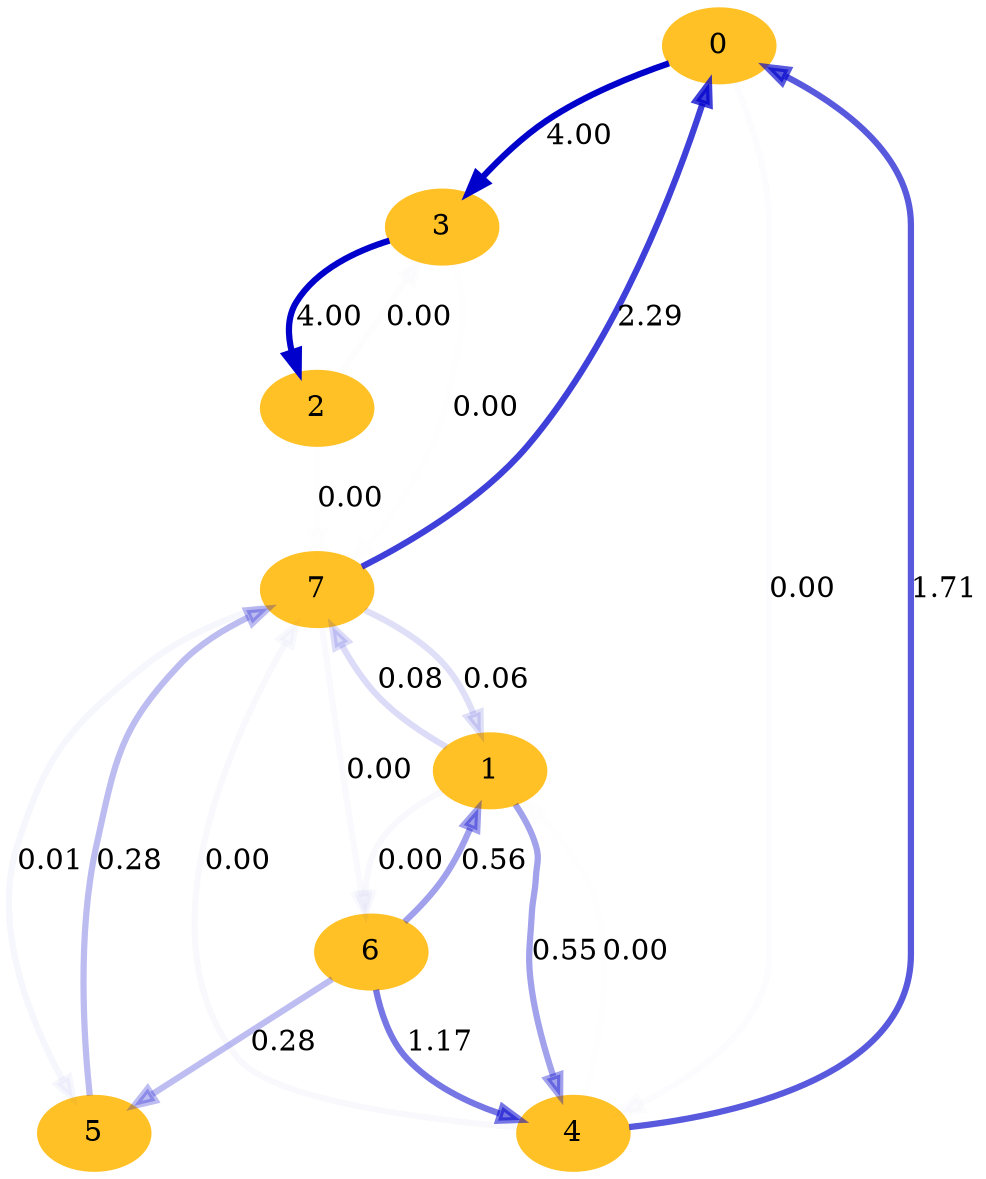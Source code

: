 digraph "" {
	node [color=red];
	0	[color=goldenrod1,
		fillcolor=goldenrod1,
		pin=true,
		pos="6.39, 0.25",
		style=filled];
	3	[color=goldenrod1,
		fillcolor=goldenrod1,
		pin=true,
		pos="8.92, 0.87",
		style=filled];
	0 -> 3	[color="#0000CCfe",
		label=4.00,
		penwidth=3];
	4	[color=goldenrod1,
		fillcolor=goldenrod1,
		pin=true,
		pos="4.22, 0.30",
		style=filled];
	0 -> 4	[color="#0000CC 3",
		label=0.00,
		penwidth=3];
	1	[color=goldenrod1,
		fillcolor=goldenrod1,
		pin=true,
		pos="2.75, 2.23",
		style=filled];
	1 -> 4	[color="#0000CC5e",
		label=0.55,
		penwidth=3];
	6	[color=goldenrod1,
		fillcolor=goldenrod1,
		pin=true,
		pos="0.27, 1.99",
		style=filled];
	1 -> 6	[color="#0000CC 6",
		label=0.00,
		penwidth=3];
	7	[color=goldenrod1,
		fillcolor=goldenrod1,
		pin=true,
		pos="6.50, 5.45",
		style=filled];
	1 -> 7	[color="#0000CC23",
		label=0.08,
		penwidth=3];
	2	[color=goldenrod1,
		fillcolor=goldenrod1,
		pin=true,
		pos="7.36, 6.77",
		style=filled];
	2 -> 3	[color="#0000CC 2",
		label=0.00,
		penwidth=3];
	2 -> 7	[color="#0000CC 1",
		label=0.00,
		penwidth=3];
	3 -> 2	[color="#0000CCff",
		label=4.00,
		penwidth=3];
	3 -> 7	[color="#0000CC 1",
		label=0.00,
		penwidth=3];
	4 -> 0	[color="#0000CCa6",
		label=1.71,
		penwidth=3];
	4 -> 1	[color="#0000CC 1",
		label=0.00,
		penwidth=3];
	4 -> 7	[color="#0000CC 6",
		label=0.00,
		penwidth=3];
	5	[color=goldenrod1,
		fillcolor=goldenrod1,
		pin=true,
		pos="2.19, 5.05",
		style=filled];
	5 -> 7	[color="#0000CC43",
		label=0.28,
		penwidth=3];
	6 -> 1	[color="#0000CC5f",
		label=0.56,
		penwidth=3];
	6 -> 4	[color="#0000CC89",
		label=1.17,
		penwidth=3];
	6 -> 5	[color="#0000CC42",
		label=0.28,
		penwidth=3];
	7 -> 0	[color="#0000CCc0",
		label=2.29,
		penwidth=3];
	7 -> 1	[color="#0000CC20",
		label=0.06,
		penwidth=3];
	7 -> 5	[color="#0000CC 9",
		label=0.01,
		penwidth=3];
	7 -> 6	[color="#0000CC 5",
		label=0.00,
		penwidth=3];
}
